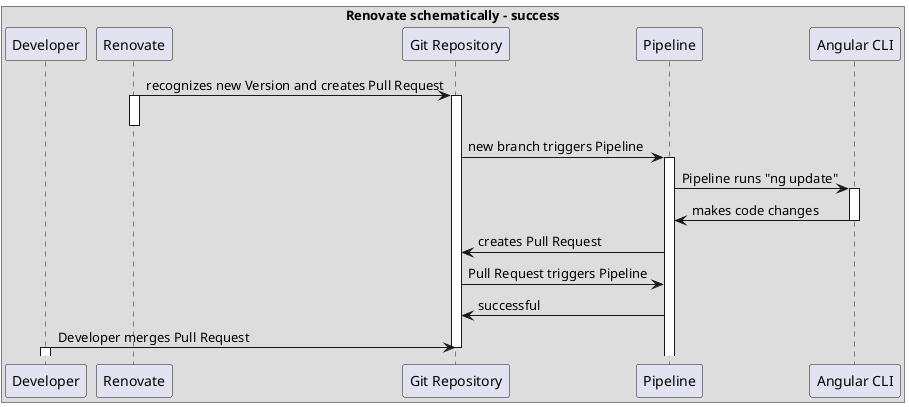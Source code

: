 @startuml
box Renovate schematically - success
participant Developer

participant Renovate

Renovate -> "Git Repository" : recognizes new Version and creates Pull Request
activate Renovate
activate "Git Repository"
deactivate Renovate

"Git Repository" -> Pipeline : new branch triggers Pipeline
activate Pipeline

Pipeline -> "Angular CLI" : Pipeline runs "ng update"
activate "Angular CLI"

"Angular CLI" -> Pipeline : makes code changes
deactivate "Angular CLI"

Pipeline -> "Git Repository" : creates Pull Request

"Git Repository" -> Pipeline : Pull Request triggers Pipeline

Pipeline -> "Git Repository" : successful

"Developer" -> "Git Repository" : Developer merges Pull Request
deactivate "Git Repository"
activate Developer
deactivate Developer
end box
@enduml